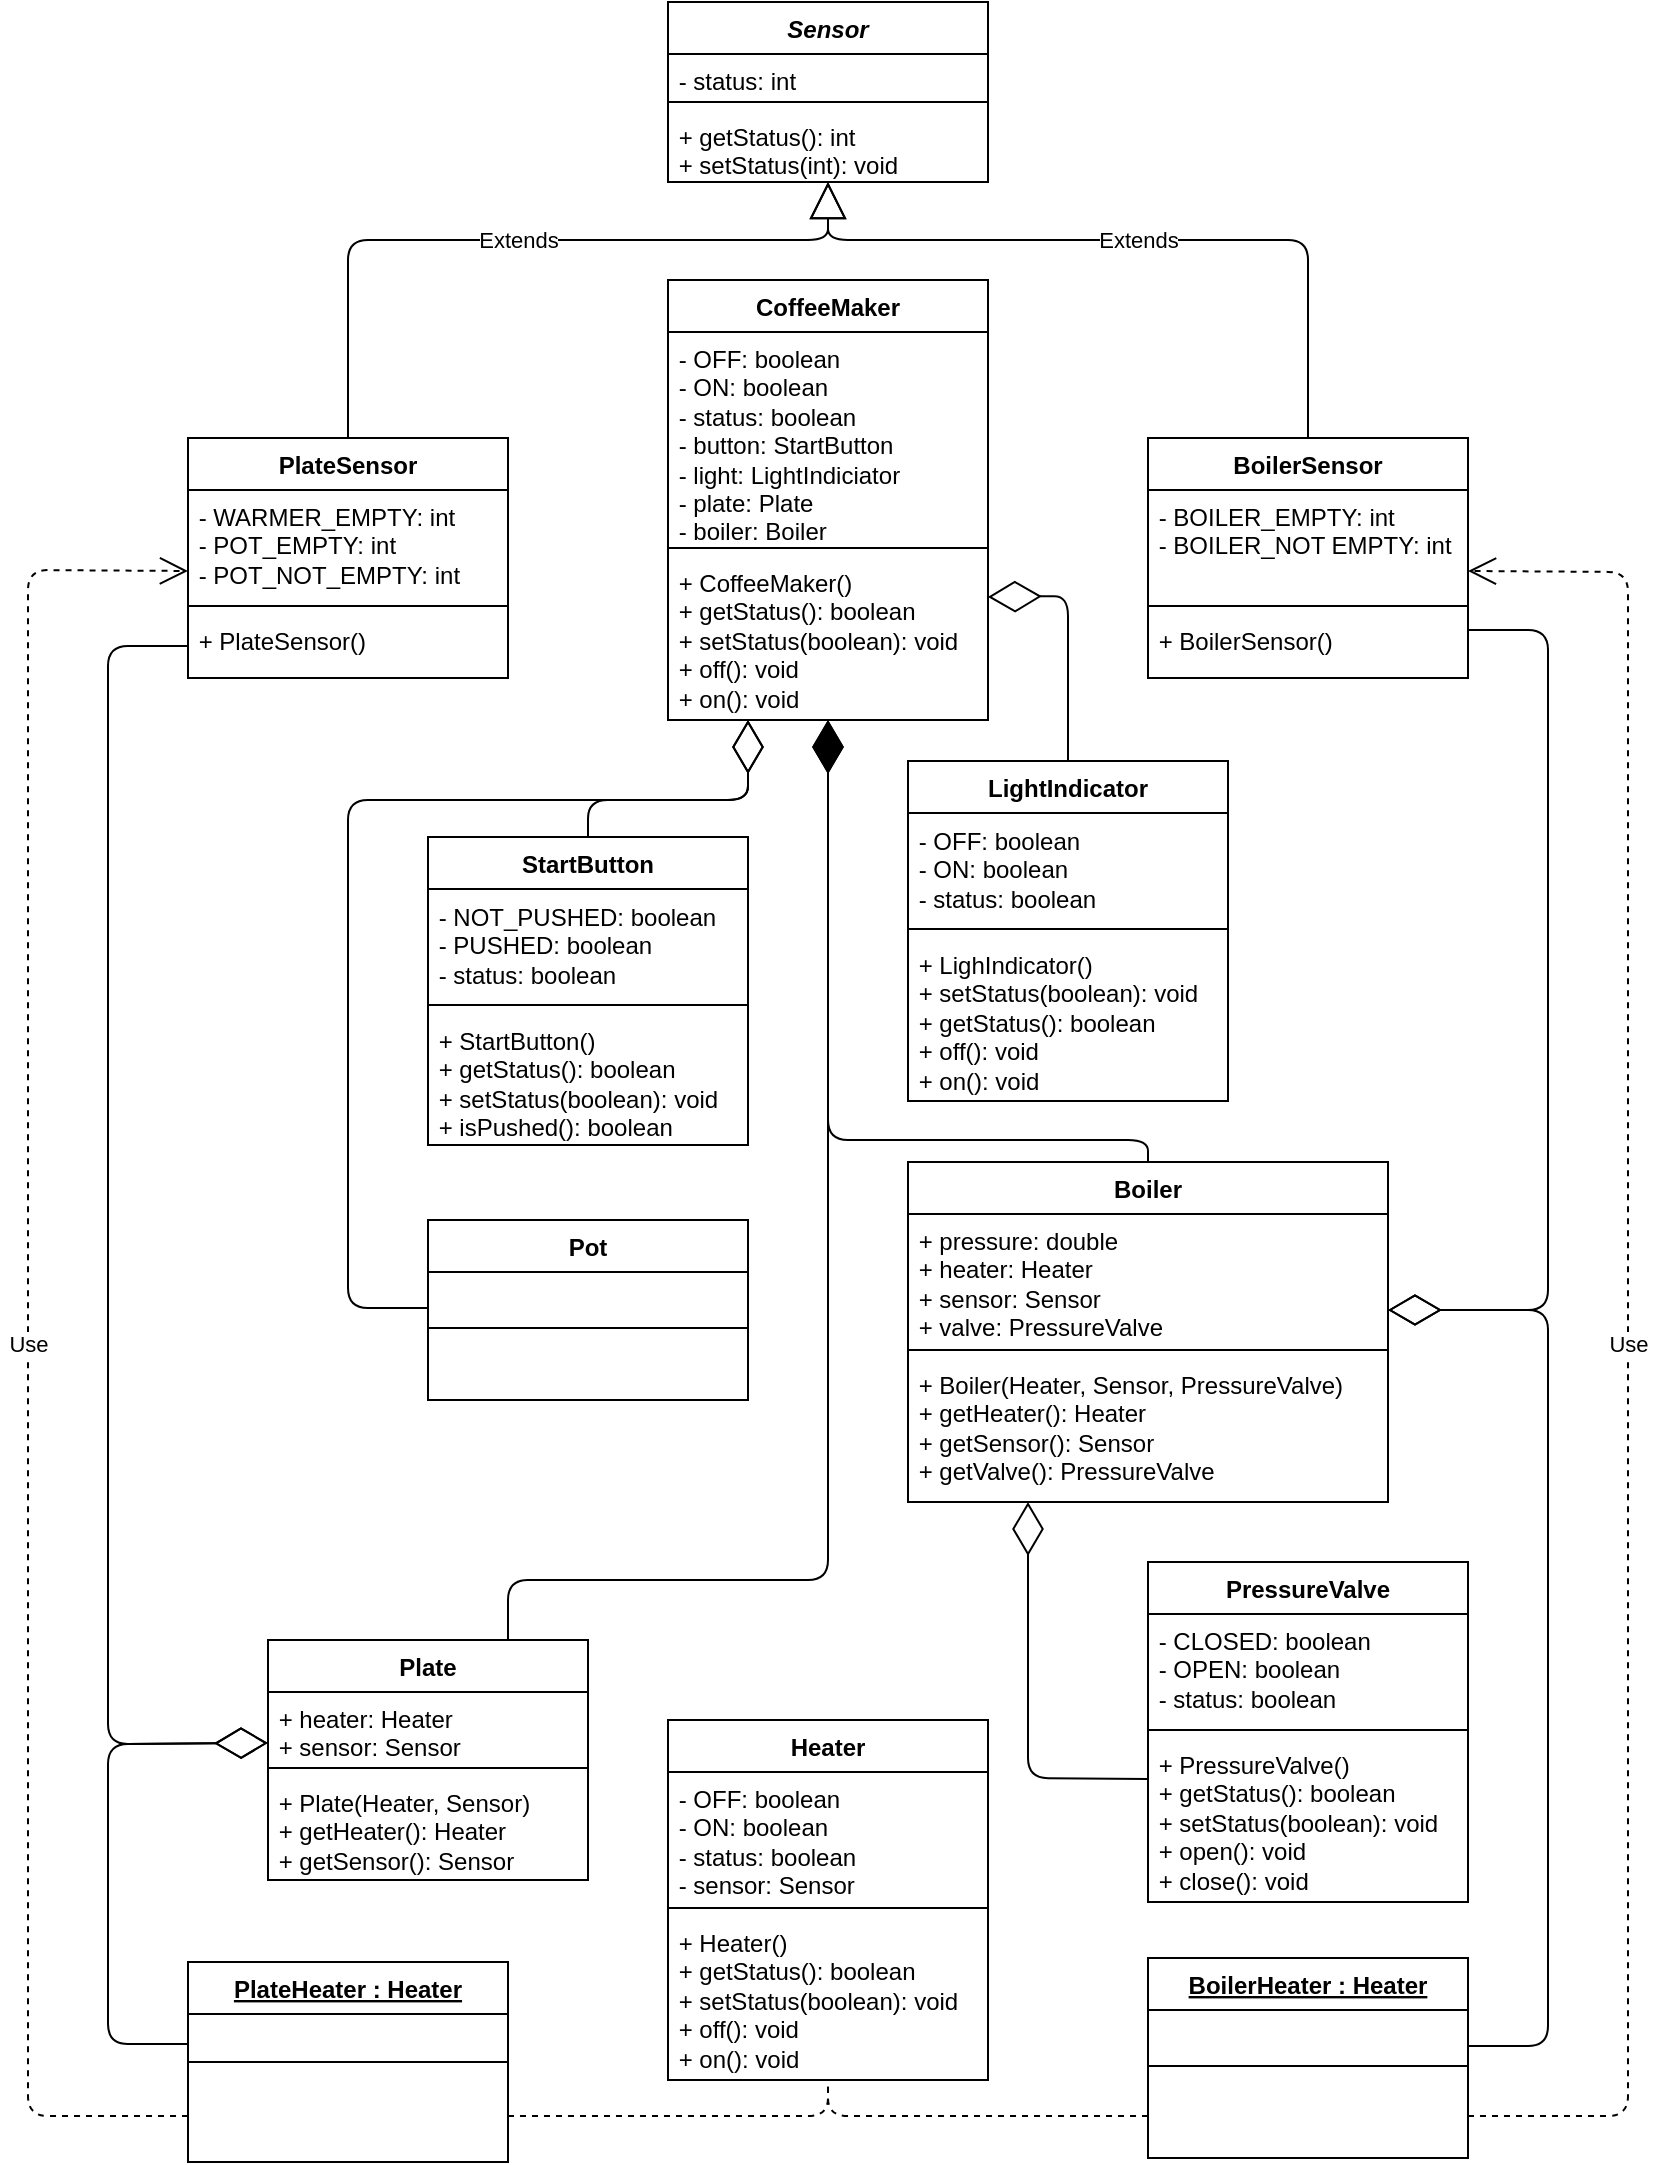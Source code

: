 <mxfile version="10.6.5" type="device"><diagram id="77RDw9w7wn0Nk61X3QPv" name="Page-1"><mxGraphModel dx="579" dy="341" grid="1" gridSize="10" guides="1" tooltips="1" connect="1" arrows="1" fold="1" page="1" pageScale="1" pageWidth="850" pageHeight="1100" math="0" shadow="0"><root><mxCell id="0"/><mxCell id="1" parent="0"/><mxCell id="KOlccHHZOTpstW0Ifl7A-7" value="PlateHeater : Heater" style="swimlane;fontStyle=5;align=center;verticalAlign=top;childLayout=stackLayout;horizontal=1;startSize=26;horizontalStack=0;resizeParent=1;resizeParentMax=0;resizeLast=0;collapsible=1;marginBottom=0;" parent="1" vertex="1"><mxGeometry x="110" y="990" width="160" height="100" as="geometry"/></mxCell><mxCell id="KOlccHHZOTpstW0Ifl7A-8" value="&amp;nbsp;" style="text;html=1;strokeColor=none;fillColor=none;align=left;verticalAlign=top;whiteSpace=wrap;rounded=0;" parent="KOlccHHZOTpstW0Ifl7A-7" vertex="1"><mxGeometry y="26" width="160" height="20" as="geometry"/></mxCell><mxCell id="KOlccHHZOTpstW0Ifl7A-9" value="" style="line;strokeWidth=1;fillColor=none;align=left;verticalAlign=middle;spacingTop=-1;spacingLeft=3;spacingRight=3;rotatable=0;labelPosition=right;points=[];portConstraint=eastwest;" parent="KOlccHHZOTpstW0Ifl7A-7" vertex="1"><mxGeometry y="46" width="160" height="8" as="geometry"/></mxCell><mxCell id="KOlccHHZOTpstW0Ifl7A-10" value="&amp;nbsp;" style="text;html=1;strokeColor=none;fillColor=none;align=left;verticalAlign=top;whiteSpace=wrap;rounded=0;" parent="KOlccHHZOTpstW0Ifl7A-7" vertex="1"><mxGeometry y="54" width="160" height="46" as="geometry"/></mxCell><mxCell id="KOlccHHZOTpstW0Ifl7A-11" value="PlateSensor&#xA;" style="swimlane;fontStyle=1;align=center;verticalAlign=top;childLayout=stackLayout;horizontal=1;startSize=26;horizontalStack=0;resizeParent=1;resizeParentMax=0;resizeLast=0;collapsible=1;marginBottom=0;" parent="1" vertex="1"><mxGeometry x="110" y="228" width="160" height="120" as="geometry"/></mxCell><mxCell id="KOlccHHZOTpstW0Ifl7A-12" value="&amp;nbsp;- WARMER_EMPTY: int&lt;br&gt;&amp;nbsp;- POT_EMPTY: int&lt;br&gt;&amp;nbsp;- POT_NOT_EMPTY: int&lt;br&gt;" style="text;html=1;strokeColor=none;fillColor=none;align=left;verticalAlign=top;whiteSpace=wrap;rounded=0;" parent="KOlccHHZOTpstW0Ifl7A-11" vertex="1"><mxGeometry y="26" width="160" height="54" as="geometry"/></mxCell><mxCell id="KOlccHHZOTpstW0Ifl7A-13" value="" style="line;strokeWidth=1;fillColor=none;align=left;verticalAlign=middle;spacingTop=-1;spacingLeft=3;spacingRight=3;rotatable=0;labelPosition=right;points=[];portConstraint=eastwest;" parent="KOlccHHZOTpstW0Ifl7A-11" vertex="1"><mxGeometry y="80" width="160" height="8" as="geometry"/></mxCell><mxCell id="KOlccHHZOTpstW0Ifl7A-14" value="&amp;nbsp;+ PlateSensor()" style="text;html=1;strokeColor=none;fillColor=none;align=left;verticalAlign=top;whiteSpace=wrap;rounded=0;" parent="KOlccHHZOTpstW0Ifl7A-11" vertex="1"><mxGeometry y="88" width="160" height="32" as="geometry"/></mxCell><mxCell id="KOlccHHZOTpstW0Ifl7A-20" value="LightIndicator&#xA;" style="swimlane;fontStyle=1;align=center;verticalAlign=top;childLayout=stackLayout;horizontal=1;startSize=26;horizontalStack=0;resizeParent=1;resizeParentMax=0;resizeLast=0;collapsible=1;marginBottom=0;" parent="1" vertex="1"><mxGeometry x="470" y="389.5" width="160" height="170" as="geometry"/></mxCell><mxCell id="KOlccHHZOTpstW0Ifl7A-21" value="&lt;div&gt;&amp;nbsp;- OFF: boolean&lt;/div&gt;&lt;div&gt;&amp;nbsp;- ON: boolean&lt;br&gt;&lt;/div&gt;&lt;div&gt;&amp;nbsp;- status: boolean&lt;br&gt;&lt;/div&gt;" style="text;html=1;strokeColor=none;fillColor=none;align=left;verticalAlign=top;whiteSpace=wrap;rounded=0;" parent="KOlccHHZOTpstW0Ifl7A-20" vertex="1"><mxGeometry y="26" width="160" height="54" as="geometry"/></mxCell><mxCell id="KOlccHHZOTpstW0Ifl7A-22" value="" style="line;strokeWidth=1;fillColor=none;align=left;verticalAlign=middle;spacingTop=-1;spacingLeft=3;spacingRight=3;rotatable=0;labelPosition=right;points=[];portConstraint=eastwest;" parent="KOlccHHZOTpstW0Ifl7A-20" vertex="1"><mxGeometry y="80" width="160" height="8" as="geometry"/></mxCell><mxCell id="KOlccHHZOTpstW0Ifl7A-23" value="&amp;nbsp;+ LighIndicator()&lt;br&gt;&amp;nbsp;+ setStatus(boolean): void&lt;br&gt;&lt;div&gt;&amp;nbsp;+ getStatus(): boolean&lt;/div&gt;&lt;div&gt;&amp;nbsp;+ off(): void&lt;/div&gt;&lt;div&gt;&amp;nbsp;+ on(): void&lt;br&gt;&lt;/div&gt;" style="text;html=1;strokeColor=none;fillColor=none;align=left;verticalAlign=top;whiteSpace=wrap;rounded=0;" parent="KOlccHHZOTpstW0Ifl7A-20" vertex="1"><mxGeometry y="88" width="160" height="82" as="geometry"/></mxCell><mxCell id="KOlccHHZOTpstW0Ifl7A-25" value="StartButton" style="swimlane;fontStyle=1;align=center;verticalAlign=top;childLayout=stackLayout;horizontal=1;startSize=26;horizontalStack=0;resizeParent=1;resizeParentMax=0;resizeLast=0;collapsible=1;marginBottom=0;" parent="1" vertex="1"><mxGeometry x="230" y="427.5" width="160" height="154" as="geometry"/></mxCell><mxCell id="KOlccHHZOTpstW0Ifl7A-26" value="&lt;div&gt;&amp;nbsp;- NOT_PUSHED: boolean&lt;/div&gt;&lt;div&gt;&amp;nbsp;- PUSHED: boolean&lt;/div&gt;&lt;div&gt;&amp;nbsp;- status: boolean&lt;/div&gt;" style="text;html=1;strokeColor=none;fillColor=none;align=left;verticalAlign=top;whiteSpace=wrap;rounded=0;" parent="KOlccHHZOTpstW0Ifl7A-25" vertex="1"><mxGeometry y="26" width="160" height="54" as="geometry"/></mxCell><mxCell id="KOlccHHZOTpstW0Ifl7A-27" value="" style="line;strokeWidth=1;fillColor=none;align=left;verticalAlign=middle;spacingTop=-1;spacingLeft=3;spacingRight=3;rotatable=0;labelPosition=right;points=[];portConstraint=eastwest;" parent="KOlccHHZOTpstW0Ifl7A-25" vertex="1"><mxGeometry y="80" width="160" height="8" as="geometry"/></mxCell><mxCell id="KOlccHHZOTpstW0Ifl7A-18" value="&amp;nbsp;+ StartButton()&lt;br&gt;&lt;div&gt;&amp;nbsp;+ getStatus(): boolean&lt;/div&gt;&lt;div&gt;&amp;nbsp;+ setStatus(boolean): void&lt;br&gt;&lt;/div&gt;&lt;div&gt;&amp;nbsp;+ isPushed(): boolean&lt;/div&gt;" style="text;html=1;strokeColor=none;fillColor=none;align=left;verticalAlign=top;whiteSpace=wrap;rounded=0;" parent="KOlccHHZOTpstW0Ifl7A-25" vertex="1"><mxGeometry y="88" width="160" height="66" as="geometry"/></mxCell><mxCell id="KOlccHHZOTpstW0Ifl7A-29" value="BoilerHeater : Heater" style="swimlane;fontStyle=5;align=center;verticalAlign=top;childLayout=stackLayout;horizontal=1;startSize=26;horizontalStack=0;resizeParent=1;resizeParentMax=0;resizeLast=0;collapsible=1;marginBottom=0;" parent="1" vertex="1"><mxGeometry x="590" y="988" width="160" height="100" as="geometry"/></mxCell><mxCell id="KOlccHHZOTpstW0Ifl7A-39" value="&amp;nbsp;" style="text;html=1;strokeColor=none;fillColor=none;align=left;verticalAlign=top;whiteSpace=wrap;rounded=0;" parent="KOlccHHZOTpstW0Ifl7A-29" vertex="1"><mxGeometry y="26" width="160" height="24" as="geometry"/></mxCell><mxCell id="KOlccHHZOTpstW0Ifl7A-31" value="" style="line;strokeWidth=1;fillColor=none;align=left;verticalAlign=middle;spacingTop=-1;spacingLeft=3;spacingRight=3;rotatable=0;labelPosition=right;points=[];portConstraint=eastwest;" parent="KOlccHHZOTpstW0Ifl7A-29" vertex="1"><mxGeometry y="50" width="160" height="8" as="geometry"/></mxCell><mxCell id="KOlccHHZOTpstW0Ifl7A-32" value="&amp;nbsp;" style="text;html=1;strokeColor=none;fillColor=none;align=left;verticalAlign=top;whiteSpace=wrap;rounded=0;" parent="KOlccHHZOTpstW0Ifl7A-29" vertex="1"><mxGeometry y="58" width="160" height="42" as="geometry"/></mxCell><mxCell id="KOlccHHZOTpstW0Ifl7A-34" value="BoilerSensor" style="swimlane;fontStyle=1;align=center;verticalAlign=top;childLayout=stackLayout;horizontal=1;startSize=26;horizontalStack=0;resizeParent=1;resizeParentMax=0;resizeLast=0;collapsible=1;marginBottom=0;" parent="1" vertex="1"><mxGeometry x="590" y="228" width="160" height="120" as="geometry"/></mxCell><mxCell id="KOlccHHZOTpstW0Ifl7A-35" value="&amp;nbsp;- BOILER_EMPTY: int&lt;br&gt;&amp;nbsp;- BOILER_NOT EMPTY: int&lt;br&gt;&lt;br&gt;" style="text;html=1;strokeColor=none;fillColor=none;align=left;verticalAlign=top;whiteSpace=wrap;rounded=0;" parent="KOlccHHZOTpstW0Ifl7A-34" vertex="1"><mxGeometry y="26" width="160" height="54" as="geometry"/></mxCell><mxCell id="KOlccHHZOTpstW0Ifl7A-37" value="" style="line;strokeWidth=1;fillColor=none;align=left;verticalAlign=middle;spacingTop=-1;spacingLeft=3;spacingRight=3;rotatable=0;labelPosition=right;points=[];portConstraint=eastwest;" parent="KOlccHHZOTpstW0Ifl7A-34" vertex="1"><mxGeometry y="80" width="160" height="8" as="geometry"/></mxCell><mxCell id="KOlccHHZOTpstW0Ifl7A-38" value="&amp;nbsp;+ BoilerSensor()" style="text;html=1;strokeColor=none;fillColor=none;align=left;verticalAlign=top;whiteSpace=wrap;rounded=0;" parent="KOlccHHZOTpstW0Ifl7A-34" vertex="1"><mxGeometry y="88" width="160" height="32" as="geometry"/></mxCell><mxCell id="KOlccHHZOTpstW0Ifl7A-40" value="Sensor" style="swimlane;fontStyle=3;align=center;verticalAlign=middle;childLayout=stackLayout;horizontal=1;startSize=26;horizontalStack=0;resizeParent=1;resizeParentMax=0;resizeLast=0;collapsible=1;marginBottom=0;" parent="1" vertex="1"><mxGeometry x="350" y="10" width="160" height="90" as="geometry"/></mxCell><mxCell id="KOlccHHZOTpstW0Ifl7A-41" value="&amp;nbsp;- status: int" style="text;html=1;strokeColor=none;fillColor=none;align=left;verticalAlign=top;whiteSpace=wrap;rounded=0;" parent="KOlccHHZOTpstW0Ifl7A-40" vertex="1"><mxGeometry y="26" width="160" height="20" as="geometry"/></mxCell><mxCell id="KOlccHHZOTpstW0Ifl7A-42" value="" style="line;strokeWidth=1;fillColor=none;align=left;verticalAlign=middle;spacingTop=-1;spacingLeft=3;spacingRight=3;rotatable=0;labelPosition=right;points=[];portConstraint=eastwest;" parent="KOlccHHZOTpstW0Ifl7A-40" vertex="1"><mxGeometry y="46" width="160" height="8" as="geometry"/></mxCell><mxCell id="KOlccHHZOTpstW0Ifl7A-43" value="&amp;nbsp;+ getStatus(): int&lt;br&gt;&amp;nbsp;+ setStatus(int): void" style="text;html=1;strokeColor=none;fillColor=none;align=left;verticalAlign=top;whiteSpace=wrap;rounded=0;" parent="KOlccHHZOTpstW0Ifl7A-40" vertex="1"><mxGeometry y="54" width="160" height="36" as="geometry"/></mxCell><mxCell id="KOlccHHZOTpstW0Ifl7A-44" value="Heater" style="swimlane;fontStyle=1;align=center;verticalAlign=middle;childLayout=stackLayout;horizontal=1;startSize=26;horizontalStack=0;resizeParent=1;resizeParentMax=0;resizeLast=0;collapsible=1;marginBottom=0;" parent="1" vertex="1"><mxGeometry x="350" y="869" width="160" height="180" as="geometry"/></mxCell><mxCell id="KOlccHHZOTpstW0Ifl7A-45" value="&lt;div&gt;&amp;nbsp;- OFF: boolean&lt;br&gt;&lt;/div&gt;&lt;div&gt;&amp;nbsp;- ON: boolean&lt;br&gt;&lt;/div&gt;&lt;div&gt;&amp;nbsp;- status: boolean&lt;br&gt;&lt;/div&gt;&amp;nbsp;- sensor: Sensor" style="text;html=1;strokeColor=none;fillColor=none;align=left;verticalAlign=top;whiteSpace=wrap;rounded=0;" parent="KOlccHHZOTpstW0Ifl7A-44" vertex="1"><mxGeometry y="26" width="160" height="64" as="geometry"/></mxCell><mxCell id="KOlccHHZOTpstW0Ifl7A-46" value="" style="line;strokeWidth=1;fillColor=none;align=left;verticalAlign=middle;spacingTop=-1;spacingLeft=3;spacingRight=3;rotatable=0;labelPosition=right;points=[];portConstraint=eastwest;" parent="KOlccHHZOTpstW0Ifl7A-44" vertex="1"><mxGeometry y="90" width="160" height="8" as="geometry"/></mxCell><mxCell id="KOlccHHZOTpstW0Ifl7A-47" value="&amp;nbsp;+ Heater()&lt;br&gt;&amp;nbsp;+ getStatus(): boolean&lt;br&gt;&amp;nbsp;+ setStatus(boolean): void&lt;br&gt;&lt;div&gt;&amp;nbsp;+ off(): void&lt;/div&gt;&lt;div&gt;&amp;nbsp;+ on(): void&lt;/div&gt;" style="text;html=1;strokeColor=none;fillColor=none;align=left;verticalAlign=top;whiteSpace=wrap;rounded=0;" parent="KOlccHHZOTpstW0Ifl7A-44" vertex="1"><mxGeometry y="98" width="160" height="82" as="geometry"/></mxCell><mxCell id="KOlccHHZOTpstW0Ifl7A-50" value="Extends" style="endArrow=block;endSize=16;endFill=0;html=1;entryX=0.5;entryY=1;entryDx=0;entryDy=0;exitX=0.5;exitY=0;exitDx=0;exitDy=0;rounded=1;" parent="1" source="KOlccHHZOTpstW0Ifl7A-11" target="KOlccHHZOTpstW0Ifl7A-43" edge="1"><mxGeometry width="160" relative="1" as="geometry"><mxPoint x="270" y="249" as="sourcePoint"/><mxPoint x="430" y="249" as="targetPoint"/><Array as="points"><mxPoint x="190" y="129"/><mxPoint x="430" y="129"/></Array></mxGeometry></mxCell><mxCell id="KOlccHHZOTpstW0Ifl7A-51" value="Extends" style="endArrow=block;endSize=16;endFill=0;html=1;exitX=0.5;exitY=0;exitDx=0;exitDy=0;entryX=0.5;entryY=1;entryDx=0;entryDy=0;rounded=1;" parent="1" source="KOlccHHZOTpstW0Ifl7A-34" target="KOlccHHZOTpstW0Ifl7A-43" edge="1"><mxGeometry width="160" relative="1" as="geometry"><mxPoint x="680" y="219" as="sourcePoint"/><mxPoint x="840" y="219" as="targetPoint"/><Array as="points"><mxPoint x="670" y="129"/><mxPoint x="430" y="129"/></Array></mxGeometry></mxCell><mxCell id="KOlccHHZOTpstW0Ifl7A-52" value="PressureValve" style="swimlane;fontStyle=1;align=center;verticalAlign=middle;childLayout=stackLayout;horizontal=1;startSize=26;horizontalStack=0;resizeParent=1;resizeParentMax=0;resizeLast=0;collapsible=1;marginBottom=0;" parent="1" vertex="1"><mxGeometry x="590" y="790" width="160" height="170" as="geometry"/></mxCell><mxCell id="KOlccHHZOTpstW0Ifl7A-53" value="&lt;div&gt;&amp;nbsp;- CLOSED: boolean&lt;/div&gt;&lt;div&gt;&amp;nbsp;- OPEN: boolean&lt;br&gt;&lt;/div&gt;&lt;div&gt;&amp;nbsp;- status: boolean&lt;br&gt;&lt;/div&gt;" style="text;html=1;strokeColor=none;fillColor=none;align=left;verticalAlign=top;whiteSpace=wrap;rounded=0;" parent="KOlccHHZOTpstW0Ifl7A-52" vertex="1"><mxGeometry y="26" width="160" height="54" as="geometry"/></mxCell><mxCell id="KOlccHHZOTpstW0Ifl7A-54" value="" style="line;strokeWidth=1;fillColor=none;align=left;verticalAlign=middle;spacingTop=-1;spacingLeft=3;spacingRight=3;rotatable=0;labelPosition=right;points=[];portConstraint=eastwest;" parent="KOlccHHZOTpstW0Ifl7A-52" vertex="1"><mxGeometry y="80" width="160" height="8" as="geometry"/></mxCell><mxCell id="KOlccHHZOTpstW0Ifl7A-55" value="&lt;div&gt;&amp;nbsp;+ PressureValve()&lt;/div&gt;&lt;div&gt;&amp;nbsp;+ getStatus(): boolean&lt;br&gt;&lt;/div&gt;&lt;div&gt;&amp;nbsp;+ setStatus(boolean): void&lt;/div&gt;&lt;div&gt;&amp;nbsp;+ open(): void&lt;/div&gt;&lt;div&gt;&amp;nbsp;+ close(): void&lt;br&gt;&lt;/div&gt;" style="text;html=1;strokeColor=none;fillColor=none;align=left;verticalAlign=top;whiteSpace=wrap;rounded=0;" parent="KOlccHHZOTpstW0Ifl7A-52" vertex="1"><mxGeometry y="88" width="160" height="82" as="geometry"/></mxCell><mxCell id="KOlccHHZOTpstW0Ifl7A-56" value="Use" style="endArrow=open;endSize=12;dashed=1;html=1;entryX=0;entryY=0.75;entryDx=0;entryDy=0;exitX=0;exitY=0.5;exitDx=0;exitDy=0;rounded=1;" parent="1" source="KOlccHHZOTpstW0Ifl7A-10" target="KOlccHHZOTpstW0Ifl7A-12" edge="1"><mxGeometry width="160" relative="1" as="geometry"><mxPoint x="-120" y="402.5" as="sourcePoint"/><mxPoint x="40" y="402.5" as="targetPoint"/><Array as="points"><mxPoint x="30" y="1067"/><mxPoint x="30" y="294"/></Array></mxGeometry></mxCell><mxCell id="KOlccHHZOTpstW0Ifl7A-58" value="Use" style="endArrow=open;endSize=12;dashed=1;html=1;exitX=1;exitY=0.5;exitDx=0;exitDy=0;entryX=1;entryY=0.75;entryDx=0;entryDy=0;" parent="1" source="KOlccHHZOTpstW0Ifl7A-32" target="KOlccHHZOTpstW0Ifl7A-35" edge="1"><mxGeometry width="160" relative="1" as="geometry"><mxPoint x="710" y="791" as="sourcePoint"/><mxPoint x="780" y="319" as="targetPoint"/><Array as="points"><mxPoint x="830" y="1067"/><mxPoint x="830" y="295"/></Array></mxGeometry></mxCell><mxCell id="4rjySwhRc9td_npBiALp-2" value="CoffeeMaker" style="swimlane;fontStyle=1;align=center;verticalAlign=middle;childLayout=stackLayout;horizontal=1;startSize=26;horizontalStack=0;resizeParent=1;resizeParentMax=0;resizeLast=0;collapsible=1;marginBottom=0;" parent="1" vertex="1"><mxGeometry x="350" y="149" width="160" height="220" as="geometry"/></mxCell><mxCell id="ivPgQxqYD3z4Ep1TXVpg-1" value="&lt;div&gt;&amp;nbsp;- OFF: boolean&lt;br&gt;&lt;/div&gt;&lt;div&gt;&amp;nbsp;- ON: boolean&lt;br&gt;&lt;/div&gt;&lt;div&gt;&amp;nbsp;- status: boolean&lt;/div&gt;&lt;div&gt;&amp;nbsp;- button: StartButton&lt;/div&gt;&lt;div&gt;&amp;nbsp;- light: LightIndiciator&lt;/div&gt;&lt;div&gt;&amp;nbsp;- plate: Plate&lt;/div&gt;&lt;div&gt;&amp;nbsp;- boiler: Boiler&lt;br&gt;&lt;/div&gt;" style="text;html=1;strokeColor=none;fillColor=none;align=left;verticalAlign=top;whiteSpace=wrap;rounded=0;" vertex="1" parent="4rjySwhRc9td_npBiALp-2"><mxGeometry y="26" width="160" height="104" as="geometry"/></mxCell><mxCell id="4rjySwhRc9td_npBiALp-4" value="" style="line;strokeWidth=1;fillColor=none;align=left;verticalAlign=middle;spacingTop=-1;spacingLeft=3;spacingRight=3;rotatable=0;labelPosition=right;points=[];portConstraint=eastwest;" parent="4rjySwhRc9td_npBiALp-2" vertex="1"><mxGeometry y="130" width="160" height="8" as="geometry"/></mxCell><mxCell id="4rjySwhRc9td_npBiALp-5" value="&lt;div&gt;&amp;nbsp;+ CoffeeMaker()&lt;/div&gt;&lt;div&gt;&amp;nbsp;+ getStatus(): boolean&lt;/div&gt;&lt;div&gt;&amp;nbsp;+ setStatus(boolean): void&lt;/div&gt;&lt;div&gt;&amp;nbsp;+ off(): void&lt;/div&gt;&lt;div&gt;&amp;nbsp;+ on(): void&lt;br&gt;&lt;/div&gt;" style="text;html=1;strokeColor=none;fillColor=none;align=left;verticalAlign=top;whiteSpace=wrap;rounded=0;" parent="4rjySwhRc9td_npBiALp-2" vertex="1"><mxGeometry y="138" width="160" height="82" as="geometry"/></mxCell><mxCell id="4rjySwhRc9td_npBiALp-6" value="" style="endArrow=diamondThin;endFill=0;endSize=24;html=1;exitX=1;exitY=0.75;exitDx=0;exitDy=0;entryX=1;entryY=0.75;entryDx=0;entryDy=0;" parent="1" source="KOlccHHZOTpstW0Ifl7A-39" target="ytc1XaJ6hb3bVY4K67zS-6" edge="1"><mxGeometry width="160" relative="1" as="geometry"><mxPoint x="650" y="749" as="sourcePoint"/><mxPoint x="750" y="669" as="targetPoint"/><Array as="points"><mxPoint x="790" y="1032"/><mxPoint x="790" y="664"/></Array></mxGeometry></mxCell><mxCell id="4rjySwhRc9td_npBiALp-7" value="" style="endArrow=diamondThin;endFill=0;endSize=24;html=1;exitX=0;exitY=0.75;exitDx=0;exitDy=0;entryX=0;entryY=0.75;entryDx=0;entryDy=0;" parent="1" source="KOlccHHZOTpstW0Ifl7A-8" target="ytc1XaJ6hb3bVY4K67zS-2" edge="1"><mxGeometry width="160" relative="1" as="geometry"><mxPoint x="180" y="689" as="sourcePoint"/><mxPoint x="110" y="669" as="targetPoint"/><Array as="points"><mxPoint x="70" y="1031"/><mxPoint x="70" y="881"/></Array></mxGeometry></mxCell><mxCell id="4rjySwhRc9td_npBiALp-8" value="" style="endArrow=diamondThin;endFill=0;endSize=24;html=1;exitX=0;exitY=0.5;exitDx=0;exitDy=0;entryX=0;entryY=0.75;entryDx=0;entryDy=0;" parent="1" source="KOlccHHZOTpstW0Ifl7A-14" target="ytc1XaJ6hb3bVY4K67zS-2" edge="1"><mxGeometry width="160" relative="1" as="geometry"><mxPoint x="320" y="869" as="sourcePoint"/><mxPoint x="110" y="669" as="targetPoint"/><Array as="points"><mxPoint x="70" y="332"/><mxPoint x="70" y="469"/><mxPoint x="70" y="881"/></Array></mxGeometry></mxCell><mxCell id="4rjySwhRc9td_npBiALp-9" value="" style="endArrow=diamondThin;endFill=0;endSize=24;html=1;exitX=1;exitY=0.25;exitDx=0;exitDy=0;entryX=1;entryY=0.75;entryDx=0;entryDy=0;" parent="1" source="KOlccHHZOTpstW0Ifl7A-38" target="ytc1XaJ6hb3bVY4K67zS-6" edge="1"><mxGeometry width="160" relative="1" as="geometry"><mxPoint x="450" y="499" as="sourcePoint"/><mxPoint x="750" y="669" as="targetPoint"/><Array as="points"><mxPoint x="790" y="324"/><mxPoint x="790" y="469"/><mxPoint x="790" y="664"/></Array></mxGeometry></mxCell><mxCell id="ytc1XaJ6hb3bVY4K67zS-1" value="Plate" style="swimlane;fontStyle=1;align=center;verticalAlign=middle;childLayout=stackLayout;horizontal=1;startSize=26;horizontalStack=0;resizeParent=1;resizeParentMax=0;resizeLast=0;collapsible=1;marginBottom=0;" parent="1" vertex="1"><mxGeometry x="150" y="829" width="160" height="120" as="geometry"/></mxCell><mxCell id="ytc1XaJ6hb3bVY4K67zS-2" value="&lt;div&gt;&amp;nbsp;+ heater: Heater&lt;/div&gt;&lt;div&gt;&amp;nbsp;+ sensor: Sensor&lt;br&gt;&lt;/div&gt;" style="text;html=1;strokeColor=none;fillColor=none;align=left;verticalAlign=top;whiteSpace=wrap;rounded=0;" parent="ytc1XaJ6hb3bVY4K67zS-1" vertex="1"><mxGeometry y="26" width="160" height="34" as="geometry"/></mxCell><mxCell id="ytc1XaJ6hb3bVY4K67zS-3" value="" style="line;strokeWidth=1;fillColor=none;align=left;verticalAlign=middle;spacingTop=-1;spacingLeft=3;spacingRight=3;rotatable=0;labelPosition=right;points=[];portConstraint=eastwest;" parent="ytc1XaJ6hb3bVY4K67zS-1" vertex="1"><mxGeometry y="60" width="160" height="8" as="geometry"/></mxCell><mxCell id="ytc1XaJ6hb3bVY4K67zS-4" value="&lt;div&gt;&amp;nbsp;+ Plate(Heater, Sensor)&lt;/div&gt;&lt;div&gt;&amp;nbsp;+ getHeater(): Heater&lt;/div&gt;&lt;div&gt;&amp;nbsp;+ getSensor(): Sensor&lt;br&gt;&lt;/div&gt;" style="text;html=1;strokeColor=none;fillColor=none;align=left;verticalAlign=top;whiteSpace=wrap;rounded=0;" parent="ytc1XaJ6hb3bVY4K67zS-1" vertex="1"><mxGeometry y="68" width="160" height="52" as="geometry"/></mxCell><mxCell id="ytc1XaJ6hb3bVY4K67zS-5" value="Boiler" style="swimlane;fontStyle=1;align=center;verticalAlign=middle;childLayout=stackLayout;horizontal=1;startSize=26;horizontalStack=0;resizeParent=1;resizeParentMax=0;resizeLast=0;collapsible=1;marginBottom=0;" parent="1" vertex="1"><mxGeometry x="470" y="590" width="240" height="170" as="geometry"/></mxCell><mxCell id="ytc1XaJ6hb3bVY4K67zS-6" value="&lt;div&gt;&amp;nbsp;+ pressure: double&lt;/div&gt;&lt;div&gt;&amp;nbsp;+ heater: Heater&lt;/div&gt;&lt;div&gt;&amp;nbsp;+ sensor: Sensor&lt;/div&gt;&lt;div&gt;&amp;nbsp;+ valve: PressureValve&lt;br&gt;&lt;/div&gt;" style="text;html=1;strokeColor=none;fillColor=none;align=left;verticalAlign=top;whiteSpace=wrap;rounded=0;" parent="ytc1XaJ6hb3bVY4K67zS-5" vertex="1"><mxGeometry y="26" width="240" height="64" as="geometry"/></mxCell><mxCell id="ytc1XaJ6hb3bVY4K67zS-7" value="" style="line;strokeWidth=1;fillColor=none;align=left;verticalAlign=middle;spacingTop=-1;spacingLeft=3;spacingRight=3;rotatable=0;labelPosition=right;points=[];portConstraint=eastwest;" parent="ytc1XaJ6hb3bVY4K67zS-5" vertex="1"><mxGeometry y="90" width="240" height="8" as="geometry"/></mxCell><mxCell id="ytc1XaJ6hb3bVY4K67zS-8" value="&lt;div&gt;&amp;nbsp;+ Boiler(Heater, Sensor, PressureValve)&lt;/div&gt;&lt;div&gt;&amp;nbsp;+ getHeater(): Heater&lt;/div&gt;&lt;div&gt;&amp;nbsp;+ getSensor(): Sensor&lt;/div&gt;&lt;div&gt;&amp;nbsp;+ getValve(): PressureValve&lt;br&gt;&lt;/div&gt;" style="text;html=1;strokeColor=none;fillColor=none;align=left;verticalAlign=top;whiteSpace=wrap;rounded=0;" parent="ytc1XaJ6hb3bVY4K67zS-5" vertex="1"><mxGeometry y="98" width="240" height="72" as="geometry"/></mxCell><mxCell id="ytc1XaJ6hb3bVY4K67zS-10" value="" style="endArrow=diamondThin;endFill=0;endSize=24;html=1;entryX=0.25;entryY=1;entryDx=0;entryDy=0;exitX=0.5;exitY=0;exitDx=0;exitDy=0;" parent="1" source="KOlccHHZOTpstW0Ifl7A-25" target="4rjySwhRc9td_npBiALp-5" edge="1"><mxGeometry width="160" relative="1" as="geometry"><mxPoint x="160" y="408.5" as="sourcePoint"/><mxPoint x="320" y="408.5" as="targetPoint"/><Array as="points"><mxPoint x="310" y="409"/><mxPoint x="390" y="409"/></Array></mxGeometry></mxCell><mxCell id="ytc1XaJ6hb3bVY4K67zS-11" value="" style="endArrow=diamondThin;endFill=0;endSize=24;html=1;exitX=0.5;exitY=0;exitDx=0;exitDy=0;entryX=1;entryY=0.25;entryDx=0;entryDy=0;startArrow=none;startFill=0;" parent="1" source="KOlccHHZOTpstW0Ifl7A-20" target="4rjySwhRc9td_npBiALp-5" edge="1"><mxGeometry width="160" relative="1" as="geometry"><mxPoint x="360" y="389" as="sourcePoint"/><mxPoint x="520" y="389" as="targetPoint"/><Array as="points"><mxPoint x="550" y="307"/></Array></mxGeometry></mxCell><mxCell id="ytc1XaJ6hb3bVY4K67zS-12" value="" style="endArrow=diamondThin;endFill=0;endSize=24;html=1;entryX=0.25;entryY=1;entryDx=0;entryDy=0;exitX=0;exitY=0.25;exitDx=0;exitDy=0;" parent="1" source="KOlccHHZOTpstW0Ifl7A-55" target="ytc1XaJ6hb3bVY4K67zS-8" edge="1"><mxGeometry width="160" relative="1" as="geometry"><mxPoint x="630" y="739" as="sourcePoint"/><mxPoint x="630" y="706" as="targetPoint"/><Array as="points"><mxPoint x="530" y="898"/></Array></mxGeometry></mxCell><mxCell id="ytc1XaJ6hb3bVY4K67zS-13" value="" style="endArrow=diamondThin;endFill=1;endSize=24;html=1;entryX=0.5;entryY=1;entryDx=0;entryDy=0;exitX=0.75;exitY=0;exitDx=0;exitDy=0;" parent="1" source="ytc1XaJ6hb3bVY4K67zS-1" target="4rjySwhRc9td_npBiALp-5" edge="1"><mxGeometry width="160" relative="1" as="geometry"><mxPoint x="200" y="599" as="sourcePoint"/><mxPoint x="360" y="599" as="targetPoint"/><Array as="points"><mxPoint x="270" y="799"/><mxPoint x="430" y="799"/><mxPoint x="430" y="579"/></Array></mxGeometry></mxCell><mxCell id="ytc1XaJ6hb3bVY4K67zS-14" value="" style="endArrow=diamondThin;endFill=1;endSize=24;html=1;entryX=0.5;entryY=1;entryDx=0;entryDy=0;exitX=0.5;exitY=0;exitDx=0;exitDy=0;" parent="1" source="ytc1XaJ6hb3bVY4K67zS-5" target="4rjySwhRc9td_npBiALp-5" edge="1"><mxGeometry width="160" relative="1" as="geometry"><mxPoint x="440" y="609" as="sourcePoint"/><mxPoint x="600" y="609" as="targetPoint"/><Array as="points"><mxPoint x="590" y="579"/><mxPoint x="430" y="579"/><mxPoint x="430" y="559"/></Array></mxGeometry></mxCell><mxCell id="ivPgQxqYD3z4Ep1TXVpg-2" value="Pot" style="swimlane;fontStyle=1;align=center;verticalAlign=middle;childLayout=stackLayout;horizontal=1;startSize=26;horizontalStack=0;resizeParent=1;resizeParentMax=0;resizeLast=0;collapsible=1;marginBottom=0;" vertex="1" parent="1"><mxGeometry x="230" y="619" width="160" height="90" as="geometry"/></mxCell><mxCell id="ivPgQxqYD3z4Ep1TXVpg-3" value="&amp;nbsp;" style="text;html=1;strokeColor=none;fillColor=none;align=left;verticalAlign=top;whiteSpace=wrap;rounded=0;" vertex="1" parent="ivPgQxqYD3z4Ep1TXVpg-2"><mxGeometry y="26" width="160" height="24" as="geometry"/></mxCell><mxCell id="ivPgQxqYD3z4Ep1TXVpg-4" value="" style="line;strokeWidth=1;fillColor=none;align=left;verticalAlign=middle;spacingTop=-1;spacingLeft=3;spacingRight=3;rotatable=0;labelPosition=right;points=[];portConstraint=eastwest;" vertex="1" parent="ivPgQxqYD3z4Ep1TXVpg-2"><mxGeometry y="50" width="160" height="8" as="geometry"/></mxCell><mxCell id="ivPgQxqYD3z4Ep1TXVpg-5" value="&amp;nbsp;" style="text;html=1;strokeColor=none;fillColor=none;align=left;verticalAlign=top;whiteSpace=wrap;rounded=0;" vertex="1" parent="ivPgQxqYD3z4Ep1TXVpg-2"><mxGeometry y="58" width="160" height="32" as="geometry"/></mxCell><mxCell id="ivPgQxqYD3z4Ep1TXVpg-7" value="" style="endArrow=none;dashed=1;html=1;entryX=0.5;entryY=1;entryDx=0;entryDy=0;exitX=0;exitY=0.5;exitDx=0;exitDy=0;" edge="1" parent="1" source="KOlccHHZOTpstW0Ifl7A-32" target="KOlccHHZOTpstW0Ifl7A-47"><mxGeometry width="50" height="50" relative="1" as="geometry"><mxPoint x="60" y="1179" as="sourcePoint"/><mxPoint x="110" y="1129" as="targetPoint"/><Array as="points"><mxPoint x="430" y="1067"/></Array></mxGeometry></mxCell><mxCell id="ivPgQxqYD3z4Ep1TXVpg-8" value="" style="endArrow=none;dashed=1;html=1;entryX=0.5;entryY=1;entryDx=0;entryDy=0;exitX=1;exitY=0.5;exitDx=0;exitDy=0;" edge="1" parent="1" source="KOlccHHZOTpstW0Ifl7A-10" target="KOlccHHZOTpstW0Ifl7A-47"><mxGeometry width="50" height="50" relative="1" as="geometry"><mxPoint x="350" y="1159" as="sourcePoint"/><mxPoint x="400" y="1109" as="targetPoint"/><Array as="points"><mxPoint x="430" y="1067"/></Array></mxGeometry></mxCell><mxCell id="ivPgQxqYD3z4Ep1TXVpg-9" value="" style="endArrow=diamondThin;endFill=0;endSize=24;html=1;entryX=0.25;entryY=1;entryDx=0;entryDy=0;exitX=0;exitY=0.75;exitDx=0;exitDy=0;" edge="1" parent="1" source="ivPgQxqYD3z4Ep1TXVpg-3" target="4rjySwhRc9td_npBiALp-5"><mxGeometry width="160" relative="1" as="geometry"><mxPoint x="130" y="739" as="sourcePoint"/><mxPoint x="290" y="739" as="targetPoint"/><Array as="points"><mxPoint x="190" y="663"/><mxPoint x="190" y="409"/><mxPoint x="390" y="409"/></Array></mxGeometry></mxCell></root></mxGraphModel></diagram></mxfile>